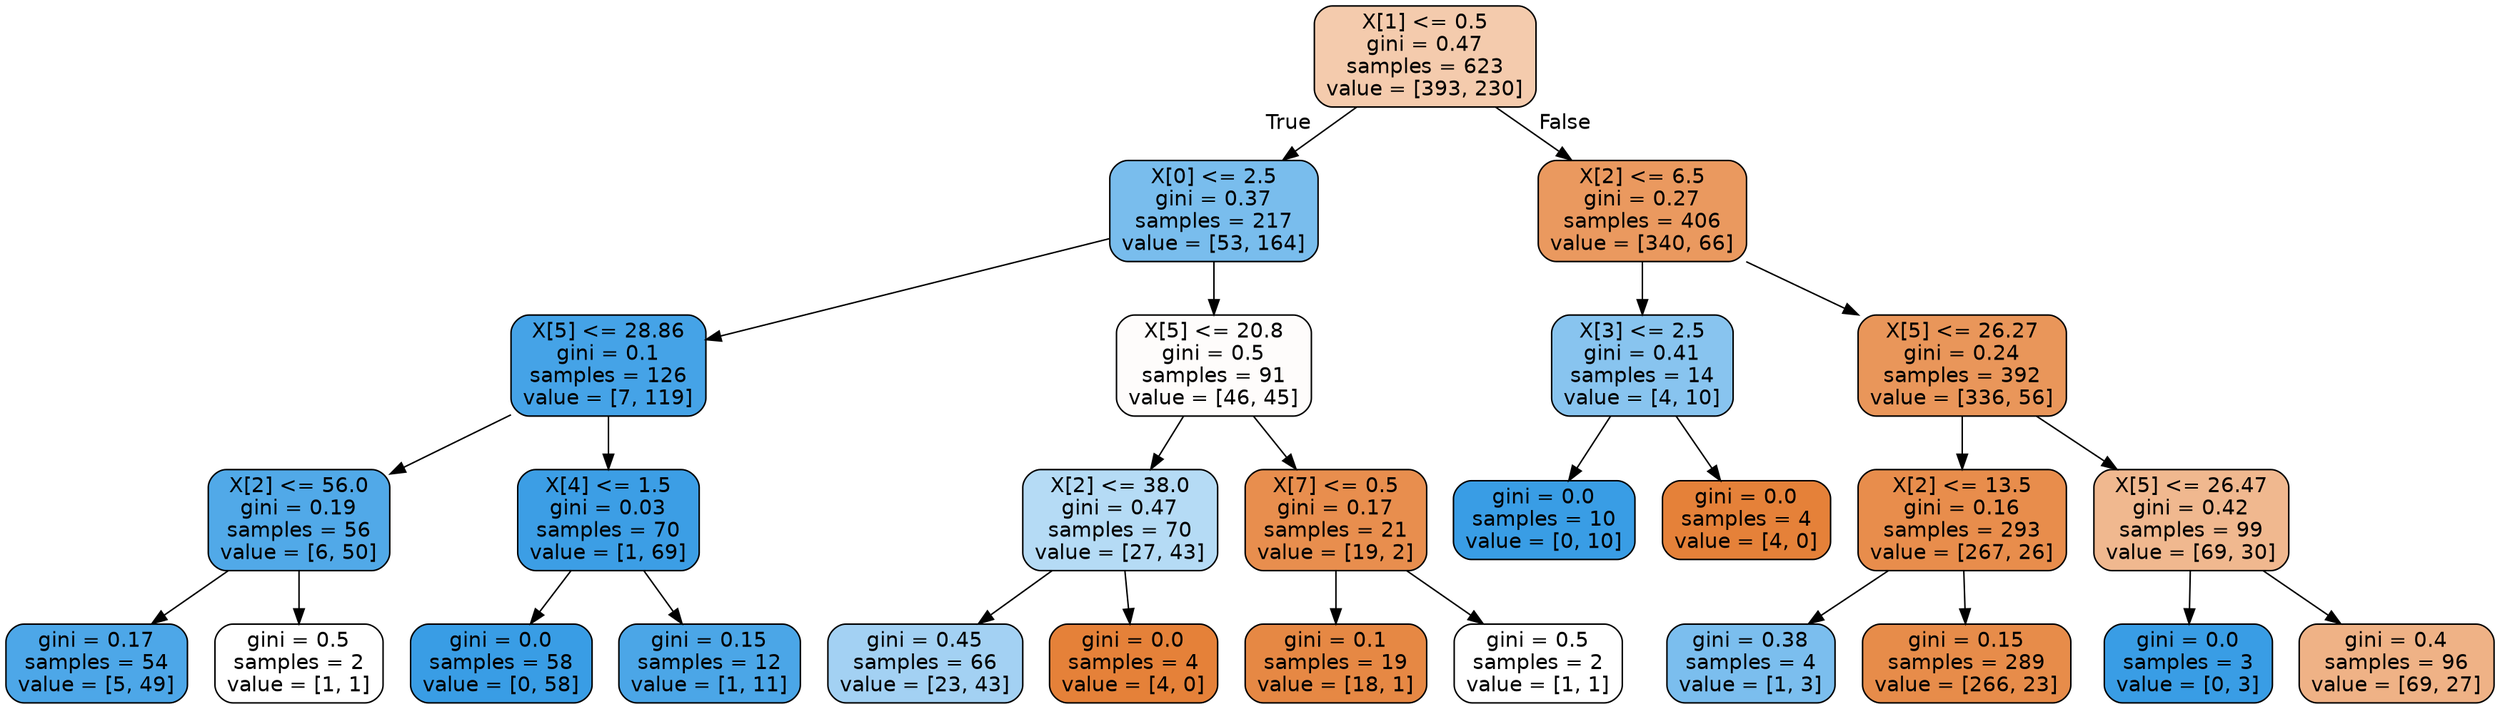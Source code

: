 digraph Tree {
node [shape=box, style="filled, rounded", color="black", fontname=helvetica] ;
edge [fontname=helvetica] ;
0 [label="X[1] <= 0.5\ngini = 0.47\nsamples = 623\nvalue = [393, 230]", fillcolor="#f4cbad"] ;
1 [label="X[0] <= 2.5\ngini = 0.37\nsamples = 217\nvalue = [53, 164]", fillcolor="#79bded"] ;
0 -> 1 [labeldistance=2.5, labelangle=45, headlabel="True"] ;
2 [label="X[5] <= 28.86\ngini = 0.1\nsamples = 126\nvalue = [7, 119]", fillcolor="#45a3e7"] ;
1 -> 2 ;
3 [label="X[2] <= 56.0\ngini = 0.19\nsamples = 56\nvalue = [6, 50]", fillcolor="#51a9e8"] ;
2 -> 3 ;
4 [label="gini = 0.17\nsamples = 54\nvalue = [5, 49]", fillcolor="#4da7e8"] ;
3 -> 4 ;
5 [label="gini = 0.5\nsamples = 2\nvalue = [1, 1]", fillcolor="#ffffff"] ;
3 -> 5 ;
6 [label="X[4] <= 1.5\ngini = 0.03\nsamples = 70\nvalue = [1, 69]", fillcolor="#3c9ee5"] ;
2 -> 6 ;
7 [label="gini = 0.0\nsamples = 58\nvalue = [0, 58]", fillcolor="#399de5"] ;
6 -> 7 ;
8 [label="gini = 0.15\nsamples = 12\nvalue = [1, 11]", fillcolor="#4ba6e7"] ;
6 -> 8 ;
9 [label="X[5] <= 20.8\ngini = 0.5\nsamples = 91\nvalue = [46, 45]", fillcolor="#fefcfb"] ;
1 -> 9 ;
10 [label="X[2] <= 38.0\ngini = 0.47\nsamples = 70\nvalue = [27, 43]", fillcolor="#b5dbf5"] ;
9 -> 10 ;
11 [label="gini = 0.45\nsamples = 66\nvalue = [23, 43]", fillcolor="#a3d1f3"] ;
10 -> 11 ;
12 [label="gini = 0.0\nsamples = 4\nvalue = [4, 0]", fillcolor="#e58139"] ;
10 -> 12 ;
13 [label="X[7] <= 0.5\ngini = 0.17\nsamples = 21\nvalue = [19, 2]", fillcolor="#e88e4e"] ;
9 -> 13 ;
14 [label="gini = 0.1\nsamples = 19\nvalue = [18, 1]", fillcolor="#e68844"] ;
13 -> 14 ;
15 [label="gini = 0.5\nsamples = 2\nvalue = [1, 1]", fillcolor="#ffffff"] ;
13 -> 15 ;
16 [label="X[2] <= 6.5\ngini = 0.27\nsamples = 406\nvalue = [340, 66]", fillcolor="#ea995f"] ;
0 -> 16 [labeldistance=2.5, labelangle=-45, headlabel="False"] ;
17 [label="X[3] <= 2.5\ngini = 0.41\nsamples = 14\nvalue = [4, 10]", fillcolor="#88c4ef"] ;
16 -> 17 ;
18 [label="gini = 0.0\nsamples = 10\nvalue = [0, 10]", fillcolor="#399de5"] ;
17 -> 18 ;
19 [label="gini = 0.0\nsamples = 4\nvalue = [4, 0]", fillcolor="#e58139"] ;
17 -> 19 ;
20 [label="X[5] <= 26.27\ngini = 0.24\nsamples = 392\nvalue = [336, 56]", fillcolor="#e9965a"] ;
16 -> 20 ;
21 [label="X[2] <= 13.5\ngini = 0.16\nsamples = 293\nvalue = [267, 26]", fillcolor="#e88d4c"] ;
20 -> 21 ;
22 [label="gini = 0.38\nsamples = 4\nvalue = [1, 3]", fillcolor="#7bbeee"] ;
21 -> 22 ;
23 [label="gini = 0.15\nsamples = 289\nvalue = [266, 23]", fillcolor="#e78c4a"] ;
21 -> 23 ;
24 [label="X[5] <= 26.47\ngini = 0.42\nsamples = 99\nvalue = [69, 30]", fillcolor="#f0b88f"] ;
20 -> 24 ;
25 [label="gini = 0.0\nsamples = 3\nvalue = [0, 3]", fillcolor="#399de5"] ;
24 -> 25 ;
26 [label="gini = 0.4\nsamples = 96\nvalue = [69, 27]", fillcolor="#efb286"] ;
24 -> 26 ;
}